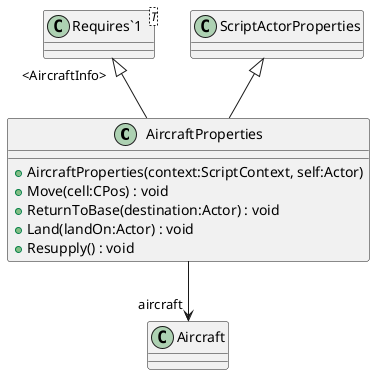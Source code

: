 @startuml
class AircraftProperties {
    + AircraftProperties(context:ScriptContext, self:Actor)
    + Move(cell:CPos) : void
    + ReturnToBase(destination:Actor) : void
    + Land(landOn:Actor) : void
    + Resupply() : void
}
class "Requires`1"<T> {
}
ScriptActorProperties <|-- AircraftProperties
"Requires`1" "<AircraftInfo>" <|-- AircraftProperties
AircraftProperties --> "aircraft" Aircraft
@enduml
